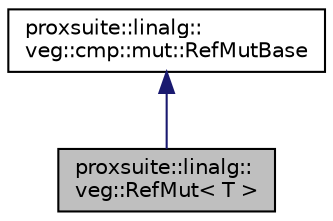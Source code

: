 digraph "proxsuite::linalg::veg::RefMut&lt; T &gt;"
{
 // LATEX_PDF_SIZE
  bgcolor="transparent";
  edge [fontname="Helvetica",fontsize="10",labelfontname="Helvetica",labelfontsize="10"];
  node [fontname="Helvetica",fontsize="10",shape=record];
  Node1 [label="proxsuite::linalg::\lveg::RefMut\< T \>",height=0.2,width=0.4,color="black", fillcolor="grey75", style="filled", fontcolor="black",tooltip=" "];
  Node2 -> Node1 [dir="back",color="midnightblue",fontsize="10",style="solid",fontname="Helvetica"];
  Node2 [label="proxsuite::linalg::\lveg::cmp::mut::RefMutBase",height=0.2,width=0.4,color="black",URL="$structproxsuite_1_1linalg_1_1veg_1_1cmp_1_1mut_1_1_ref_mut_base.html",tooltip=" "];
}
